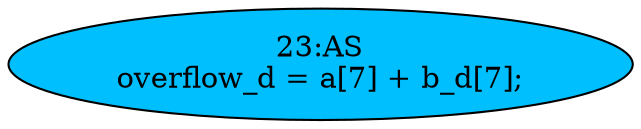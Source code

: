 strict digraph "" {
	node [label="\N"];
	"23:AS"	[ast="<pyverilog.vparser.ast.Assign object at 0x7f38b62b4410>",
		def_var="['overflow_d']",
		fillcolor=deepskyblue,
		label="23:AS
overflow_d = a[7] + b_d[7];",
		statements="[]",
		style=filled,
		typ=Assign,
		use_var="['a', 'b_d']"];
}
